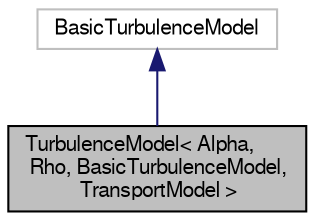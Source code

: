 digraph "TurbulenceModel&lt; Alpha, Rho, BasicTurbulenceModel, TransportModel &gt;"
{
  bgcolor="transparent";
  edge [fontname="FreeSans",fontsize="10",labelfontname="FreeSans",labelfontsize="10"];
  node [fontname="FreeSans",fontsize="10",shape=record];
  Node17 [label="TurbulenceModel\< Alpha,\l Rho, BasicTurbulenceModel,\l TransportModel \>",height=0.2,width=0.4,color="black", fillcolor="grey75", style="filled", fontcolor="black"];
  Node18 -> Node17 [dir="back",color="midnightblue",fontsize="10",style="solid",fontname="FreeSans"];
  Node18 [label="BasicTurbulenceModel",height=0.2,width=0.4,color="grey75"];
}

